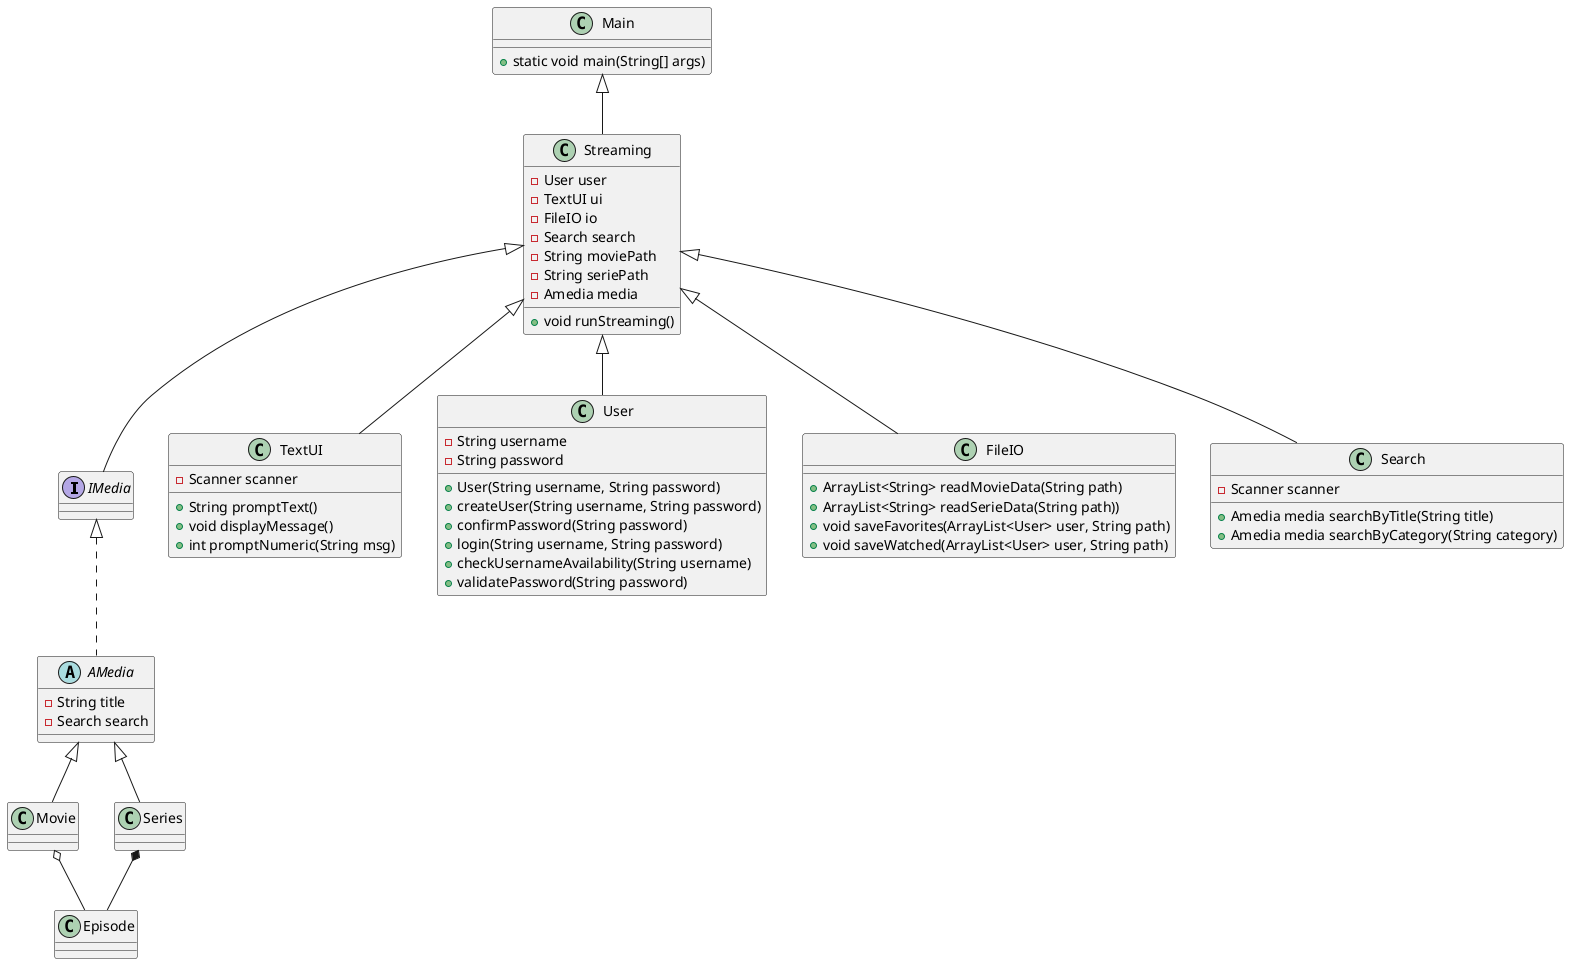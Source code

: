 @startuml

interface IMedia {
}

abstract AMedia {
- String title
- Search search
}

class Movie {
}


class Series {
}

class TextUI {
- Scanner scanner
+ String promptText()
+ void displayMessage()
+ int promptNumeric(String msg)
}

class User {
- String username
- String password
+ User(String username, String password)
'Methods
+ createUser(String username, String password)
+ confirmPassword(String password)
+ login(String username, String password)
+ checkUsernameAvailability(String username)
+ validatePassword(String password)
}

class Streaming {
- User user
- TextUI ui
- FileIO io
- Search search
- String moviePath
- String seriePath
- Amedia media
+ void runStreaming()
}

class Main {
+ static void main(String[] args)
}

class FileIO {
+ ArrayList<String> readMovieData(String path)
+ ArrayList<String> readSerieData(String path))
+ void saveFavorites(ArrayList<User> user, String path)
+ void saveWatched(ArrayList<User> user, String path)
}

class Search {
- Scanner scanner
+ Amedia media searchByTitle(String title)
+ Amedia media searchByCategory(String category)
}
class Episode{

}

Main <|-- Streaming
Streaming <|-- IMedia
Streaming <|-- User
Streaming <|-- Search
Streaming <|-- TextUI
IMedia <|.. AMedia
Streaming <|-- FileIO
AMedia <|-- Movie
AMedia  <|-- Series
Series *-- Episode
Movie o-- Episode

@enduml